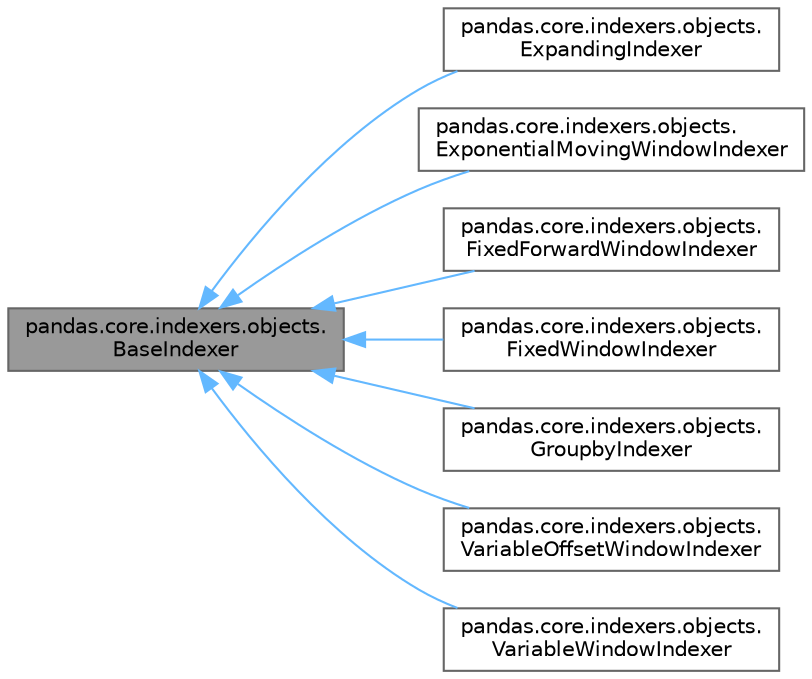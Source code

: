 digraph "pandas.core.indexers.objects.BaseIndexer"
{
 // LATEX_PDF_SIZE
  bgcolor="transparent";
  edge [fontname=Helvetica,fontsize=10,labelfontname=Helvetica,labelfontsize=10];
  node [fontname=Helvetica,fontsize=10,shape=box,height=0.2,width=0.4];
  rankdir="LR";
  Node1 [id="Node000001",label="pandas.core.indexers.objects.\lBaseIndexer",height=0.2,width=0.4,color="gray40", fillcolor="grey60", style="filled", fontcolor="black",tooltip=" "];
  Node1 -> Node2 [id="edge1_Node000001_Node000002",dir="back",color="steelblue1",style="solid",tooltip=" "];
  Node2 [id="Node000002",label="pandas.core.indexers.objects.\lExpandingIndexer",height=0.2,width=0.4,color="gray40", fillcolor="white", style="filled",URL="$d9/d84/classpandas_1_1core_1_1indexers_1_1objects_1_1ExpandingIndexer.html",tooltip=" "];
  Node1 -> Node3 [id="edge2_Node000001_Node000003",dir="back",color="steelblue1",style="solid",tooltip=" "];
  Node3 [id="Node000003",label="pandas.core.indexers.objects.\lExponentialMovingWindowIndexer",height=0.2,width=0.4,color="gray40", fillcolor="white", style="filled",URL="$da/db6/classpandas_1_1core_1_1indexers_1_1objects_1_1ExponentialMovingWindowIndexer.html",tooltip=" "];
  Node1 -> Node4 [id="edge3_Node000001_Node000004",dir="back",color="steelblue1",style="solid",tooltip=" "];
  Node4 [id="Node000004",label="pandas.core.indexers.objects.\lFixedForwardWindowIndexer",height=0.2,width=0.4,color="gray40", fillcolor="white", style="filled",URL="$d0/d67/classpandas_1_1core_1_1indexers_1_1objects_1_1FixedForwardWindowIndexer.html",tooltip=" "];
  Node1 -> Node5 [id="edge4_Node000001_Node000005",dir="back",color="steelblue1",style="solid",tooltip=" "];
  Node5 [id="Node000005",label="pandas.core.indexers.objects.\lFixedWindowIndexer",height=0.2,width=0.4,color="gray40", fillcolor="white", style="filled",URL="$da/d14/classpandas_1_1core_1_1indexers_1_1objects_1_1FixedWindowIndexer.html",tooltip=" "];
  Node1 -> Node6 [id="edge5_Node000001_Node000006",dir="back",color="steelblue1",style="solid",tooltip=" "];
  Node6 [id="Node000006",label="pandas.core.indexers.objects.\lGroupbyIndexer",height=0.2,width=0.4,color="gray40", fillcolor="white", style="filled",URL="$d0/de9/classpandas_1_1core_1_1indexers_1_1objects_1_1GroupbyIndexer.html",tooltip=" "];
  Node1 -> Node7 [id="edge6_Node000001_Node000007",dir="back",color="steelblue1",style="solid",tooltip=" "];
  Node7 [id="Node000007",label="pandas.core.indexers.objects.\lVariableOffsetWindowIndexer",height=0.2,width=0.4,color="gray40", fillcolor="white", style="filled",URL="$d6/d44/classpandas_1_1core_1_1indexers_1_1objects_1_1VariableOffsetWindowIndexer.html",tooltip=" "];
  Node1 -> Node8 [id="edge7_Node000001_Node000008",dir="back",color="steelblue1",style="solid",tooltip=" "];
  Node8 [id="Node000008",label="pandas.core.indexers.objects.\lVariableWindowIndexer",height=0.2,width=0.4,color="gray40", fillcolor="white", style="filled",URL="$dc/d20/classpandas_1_1core_1_1indexers_1_1objects_1_1VariableWindowIndexer.html",tooltip=" "];
}
